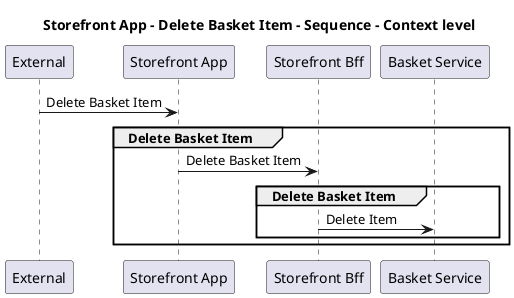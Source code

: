 @startuml

title Storefront App - Delete Basket Item - Sequence - Context level

participant "External" as C4InterFlow.SoftwareSystems.ExternalSystem
participant "Storefront App" as ECommercePlatform.SoftwareSystems.StorefrontApp
participant "Storefront Bff" as ECommercePlatform.SoftwareSystems.StorefrontBff
participant "Basket Service" as ECommercePlatform.SoftwareSystems.BasketService

C4InterFlow.SoftwareSystems.ExternalSystem -> ECommercePlatform.SoftwareSystems.StorefrontApp : Delete Basket Item
group Delete Basket Item
ECommercePlatform.SoftwareSystems.StorefrontApp -> ECommercePlatform.SoftwareSystems.StorefrontBff : Delete Basket Item
group Delete Basket Item
ECommercePlatform.SoftwareSystems.StorefrontBff -> ECommercePlatform.SoftwareSystems.BasketService : Delete Item
end
end


@enduml
